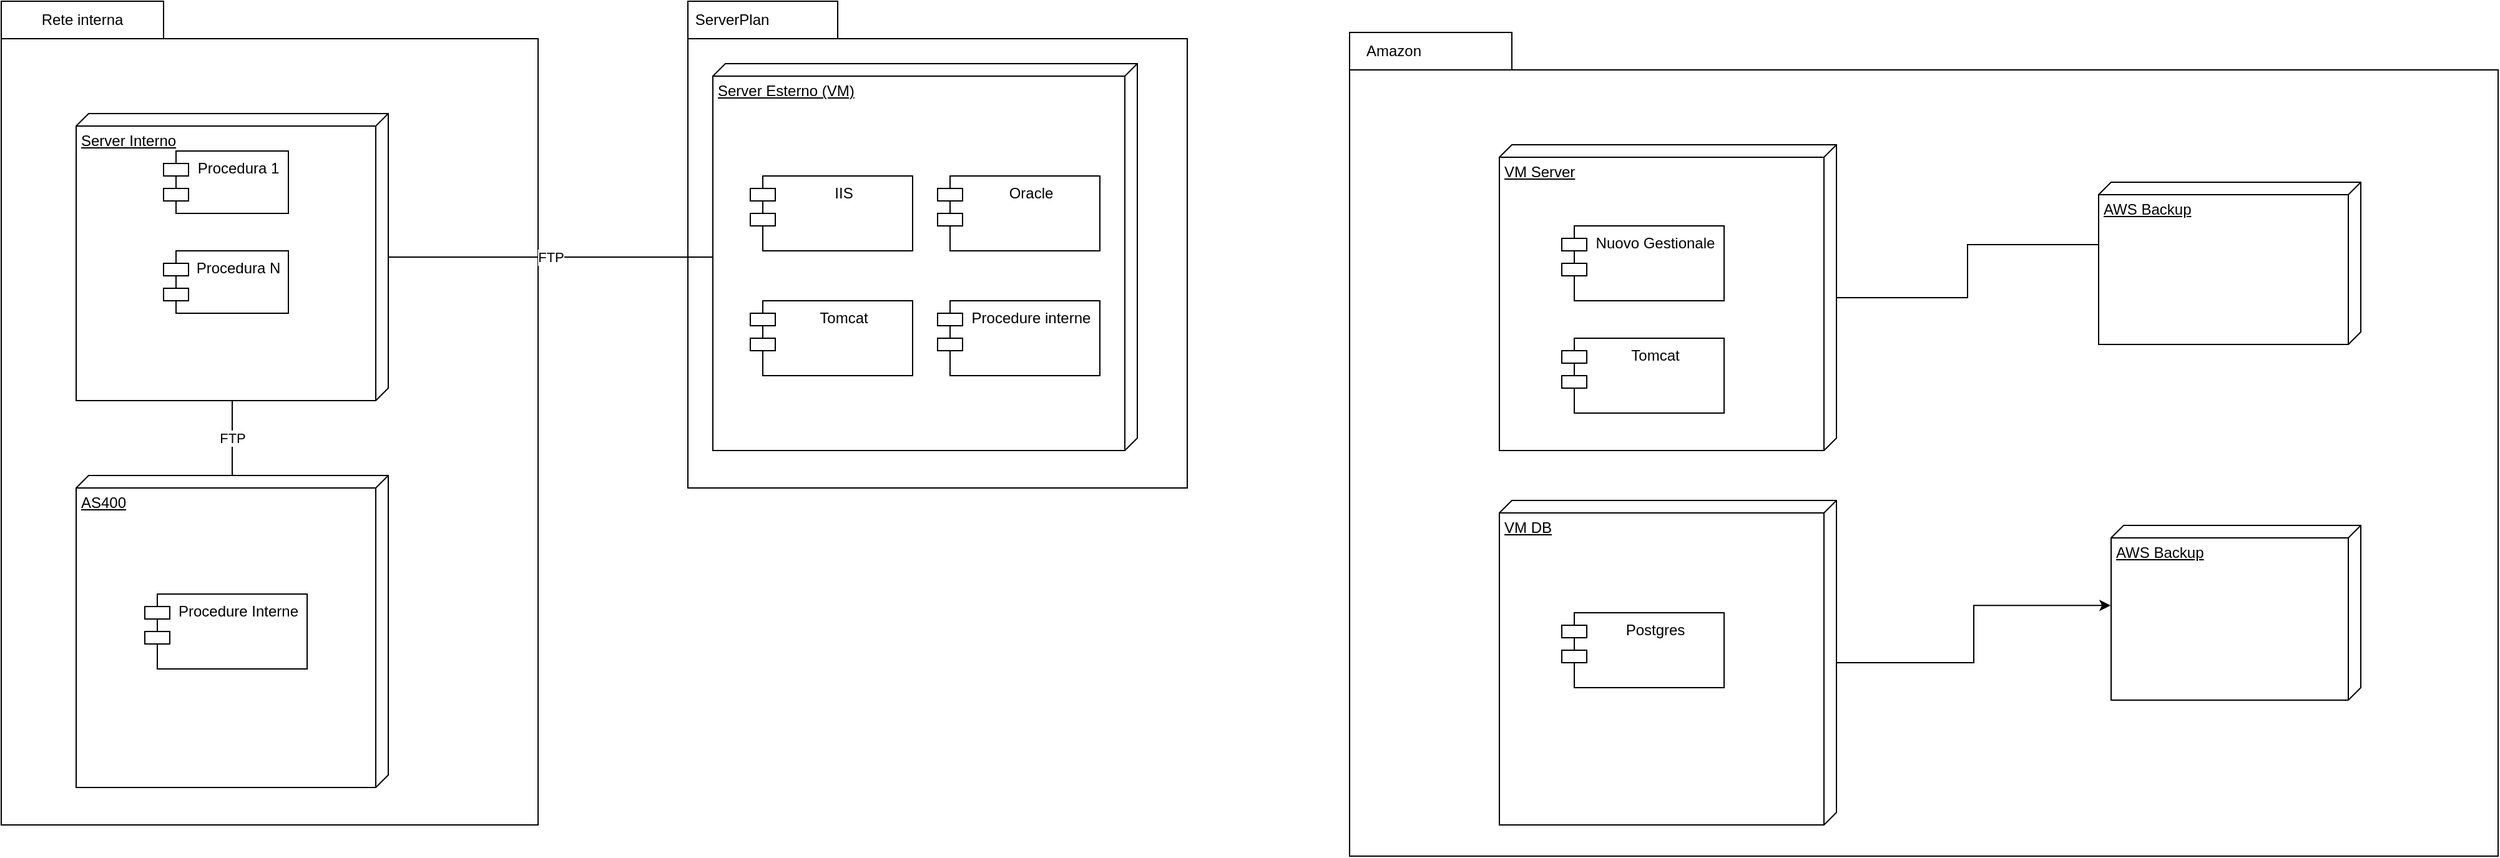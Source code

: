 <mxfile version="20.6.0" type="github">
  <diagram id="YYdmfMmHKFKd6aKUU76Y" name="Page-1">
    <mxGraphModel dx="1749" dy="802" grid="1" gridSize="10" guides="1" tooltips="1" connect="1" arrows="1" fold="1" page="1" pageScale="1" pageWidth="850" pageHeight="1100" math="0" shadow="0">
      <root>
        <mxCell id="0" />
        <mxCell id="1" parent="0" />
        <mxCell id="f8Zw-Bb1OCc7IDSp_8TN-6" value="" style="shape=folder;fontStyle=1;spacingTop=10;tabWidth=130;tabHeight=30;tabPosition=left;html=1;" parent="1" vertex="1">
          <mxGeometry x="10" y="10" width="430" height="660" as="geometry" />
        </mxCell>
        <mxCell id="f8Zw-Bb1OCc7IDSp_8TN-1" value="Server Interno" style="verticalAlign=top;align=left;spacingTop=8;spacingLeft=2;spacingRight=12;shape=cube;size=10;direction=south;fontStyle=4;html=1;" parent="1" vertex="1">
          <mxGeometry x="70" y="100" width="250" height="230" as="geometry" />
        </mxCell>
        <mxCell id="f8Zw-Bb1OCc7IDSp_8TN-2" value="Procedura 1" style="shape=module;align=left;spacingLeft=20;align=center;verticalAlign=top;" parent="1" vertex="1">
          <mxGeometry x="140" y="130" width="100" height="50" as="geometry" />
        </mxCell>
        <mxCell id="f8Zw-Bb1OCc7IDSp_8TN-3" value="Procedura N" style="shape=module;align=left;spacingLeft=20;align=center;verticalAlign=top;" parent="1" vertex="1">
          <mxGeometry x="140" y="210" width="100" height="50" as="geometry" />
        </mxCell>
        <mxCell id="f8Zw-Bb1OCc7IDSp_8TN-5" value="AS400" style="verticalAlign=top;align=left;spacingTop=8;spacingLeft=2;spacingRight=12;shape=cube;size=10;direction=south;fontStyle=4;html=1;" parent="1" vertex="1">
          <mxGeometry x="70" y="390" width="250" height="250" as="geometry" />
        </mxCell>
        <mxCell id="f8Zw-Bb1OCc7IDSp_8TN-8" value="Rete interna" style="text;html=1;strokeColor=none;fillColor=none;align=center;verticalAlign=middle;whiteSpace=wrap;rounded=0;" parent="1" vertex="1">
          <mxGeometry x="10" y="10" width="130" height="30" as="geometry" />
        </mxCell>
        <mxCell id="f8Zw-Bb1OCc7IDSp_8TN-11" value="FTP" style="endArrow=none;html=1;rounded=0;" parent="1" source="f8Zw-Bb1OCc7IDSp_8TN-5" target="f8Zw-Bb1OCc7IDSp_8TN-1" edge="1">
          <mxGeometry width="50" height="50" relative="1" as="geometry">
            <mxPoint x="230" y="480" as="sourcePoint" />
            <mxPoint x="280" y="430" as="targetPoint" />
          </mxGeometry>
        </mxCell>
        <mxCell id="f8Zw-Bb1OCc7IDSp_8TN-15" value="" style="shape=folder;fontStyle=1;spacingTop=10;tabWidth=120;tabHeight=30;tabPosition=left;html=1;" parent="1" vertex="1">
          <mxGeometry x="560" y="10" width="400" height="390" as="geometry" />
        </mxCell>
        <mxCell id="f8Zw-Bb1OCc7IDSp_8TN-16" value="ServerPlan" style="text;html=1;align=center;verticalAlign=middle;resizable=0;points=[];autosize=1;strokeColor=none;fillColor=none;" parent="1" vertex="1">
          <mxGeometry x="560" y="15" width="70" height="20" as="geometry" />
        </mxCell>
        <mxCell id="f8Zw-Bb1OCc7IDSp_8TN-17" value="Server Esterno (VM)" style="verticalAlign=top;align=left;spacingTop=8;spacingLeft=2;spacingRight=12;shape=cube;size=10;direction=south;fontStyle=4;html=1;" parent="1" vertex="1">
          <mxGeometry x="580" y="60" width="340" height="310" as="geometry" />
        </mxCell>
        <mxCell id="f8Zw-Bb1OCc7IDSp_8TN-18" value="Procedure Interne" style="shape=module;align=left;spacingLeft=20;align=center;verticalAlign=top;" parent="1" vertex="1">
          <mxGeometry x="125" y="485" width="130" height="60" as="geometry" />
        </mxCell>
        <mxCell id="f8Zw-Bb1OCc7IDSp_8TN-24" value="IIS" style="shape=module;align=left;spacingLeft=20;align=center;verticalAlign=top;" parent="1" vertex="1">
          <mxGeometry x="610" y="150" width="130" height="60" as="geometry" />
        </mxCell>
        <mxCell id="f8Zw-Bb1OCc7IDSp_8TN-25" value="Tomcat" style="shape=module;align=left;spacingLeft=20;align=center;verticalAlign=top;" parent="1" vertex="1">
          <mxGeometry x="610" y="250" width="130" height="60" as="geometry" />
        </mxCell>
        <mxCell id="f8Zw-Bb1OCc7IDSp_8TN-26" value="Oracle" style="shape=module;align=left;spacingLeft=20;align=center;verticalAlign=top;" parent="1" vertex="1">
          <mxGeometry x="760" y="150" width="130" height="60" as="geometry" />
        </mxCell>
        <mxCell id="f8Zw-Bb1OCc7IDSp_8TN-27" value="FTP" style="endArrow=none;html=1;rounded=0;" parent="1" source="f8Zw-Bb1OCc7IDSp_8TN-1" target="f8Zw-Bb1OCc7IDSp_8TN-17" edge="1">
          <mxGeometry width="50" height="50" relative="1" as="geometry">
            <mxPoint x="740" y="490" as="sourcePoint" />
            <mxPoint x="790" y="440" as="targetPoint" />
          </mxGeometry>
        </mxCell>
        <mxCell id="f8Zw-Bb1OCc7IDSp_8TN-28" value="Procedure interne" style="shape=module;align=left;spacingLeft=20;align=center;verticalAlign=top;" parent="1" vertex="1">
          <mxGeometry x="760" y="250" width="130" height="60" as="geometry" />
        </mxCell>
        <mxCell id="4A7A6q4YwICknP0THt5P-1" value="" style="shape=folder;fontStyle=1;spacingTop=10;tabWidth=130;tabHeight=30;tabPosition=left;html=1;" vertex="1" parent="1">
          <mxGeometry x="1090" y="35" width="920" height="660" as="geometry" />
        </mxCell>
        <mxCell id="4A7A6q4YwICknP0THt5P-2" value="Amazon" style="text;html=1;align=center;verticalAlign=middle;resizable=0;points=[];autosize=1;strokeColor=none;fillColor=none;" vertex="1" parent="1">
          <mxGeometry x="1090" y="35" width="70" height="30" as="geometry" />
        </mxCell>
        <mxCell id="4A7A6q4YwICknP0THt5P-7" style="edgeStyle=orthogonalEdgeStyle;rounded=0;orthogonalLoop=1;jettySize=auto;html=1;entryX=0;entryY=0;entryDx=50;entryDy=170;entryPerimeter=0;" edge="1" parent="1" source="4A7A6q4YwICknP0THt5P-3" target="4A7A6q4YwICknP0THt5P-5">
          <mxGeometry relative="1" as="geometry" />
        </mxCell>
        <mxCell id="4A7A6q4YwICknP0THt5P-3" value="VM Server" style="verticalAlign=top;align=left;spacingTop=8;spacingLeft=2;spacingRight=12;shape=cube;size=10;direction=south;fontStyle=4;html=1;" vertex="1" parent="1">
          <mxGeometry x="1210" y="125" width="270" height="245" as="geometry" />
        </mxCell>
        <mxCell id="4A7A6q4YwICknP0THt5P-6" style="edgeStyle=orthogonalEdgeStyle;rounded=0;orthogonalLoop=1;jettySize=auto;html=1;entryX=0.458;entryY=1.002;entryDx=0;entryDy=0;entryPerimeter=0;" edge="1" parent="1" source="4A7A6q4YwICknP0THt5P-4" target="4A7A6q4YwICknP0THt5P-11">
          <mxGeometry relative="1" as="geometry" />
        </mxCell>
        <mxCell id="4A7A6q4YwICknP0THt5P-4" value="VM DB" style="verticalAlign=top;align=left;spacingTop=8;spacingLeft=2;spacingRight=12;shape=cube;size=10;direction=south;fontStyle=4;html=1;" vertex="1" parent="1">
          <mxGeometry x="1210" y="410" width="270" height="260" as="geometry" />
        </mxCell>
        <mxCell id="4A7A6q4YwICknP0THt5P-5" value="AWS Backup" style="verticalAlign=top;align=left;spacingTop=8;spacingLeft=2;spacingRight=12;shape=cube;size=10;direction=south;fontStyle=4;html=1;" vertex="1" parent="1">
          <mxGeometry x="1690" y="155" width="210" height="130" as="geometry" />
        </mxCell>
        <mxCell id="4A7A6q4YwICknP0THt5P-8" value="Nuovo Gestionale" style="shape=module;align=left;spacingLeft=20;align=center;verticalAlign=top;" vertex="1" parent="1">
          <mxGeometry x="1260" y="190" width="130" height="60" as="geometry" />
        </mxCell>
        <mxCell id="4A7A6q4YwICknP0THt5P-9" value="Postgres" style="shape=module;align=left;spacingLeft=20;align=center;verticalAlign=top;" vertex="1" parent="1">
          <mxGeometry x="1260" y="500" width="130" height="60" as="geometry" />
        </mxCell>
        <mxCell id="4A7A6q4YwICknP0THt5P-10" value="Tomcat" style="shape=module;align=left;spacingLeft=20;align=center;verticalAlign=top;" vertex="1" parent="1">
          <mxGeometry x="1260" y="280" width="130" height="60" as="geometry" />
        </mxCell>
        <mxCell id="4A7A6q4YwICknP0THt5P-11" value="AWS Backup" style="verticalAlign=top;align=left;spacingTop=8;spacingLeft=2;spacingRight=12;shape=cube;size=10;direction=south;fontStyle=4;html=1;" vertex="1" parent="1">
          <mxGeometry x="1700" y="430" width="200" height="140" as="geometry" />
        </mxCell>
      </root>
    </mxGraphModel>
  </diagram>
</mxfile>
